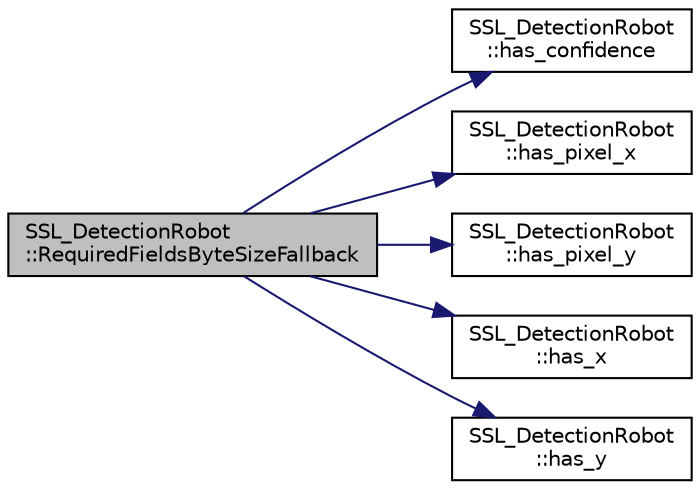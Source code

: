 digraph "SSL_DetectionRobot::RequiredFieldsByteSizeFallback"
{
 // INTERACTIVE_SVG=YES
  edge [fontname="Helvetica",fontsize="10",labelfontname="Helvetica",labelfontsize="10"];
  node [fontname="Helvetica",fontsize="10",shape=record];
  rankdir="LR";
  Node1 [label="SSL_DetectionRobot\l::RequiredFieldsByteSizeFallback",height=0.2,width=0.4,color="black", fillcolor="grey75", style="filled", fontcolor="black"];
  Node1 -> Node2 [color="midnightblue",fontsize="10",style="solid",fontname="Helvetica"];
  Node2 [label="SSL_DetectionRobot\l::has_confidence",height=0.2,width=0.4,color="black", fillcolor="white", style="filled",URL="$d0/d30/class_s_s_l___detection_robot.html#ac93d3192da665905bf6ef4527df2add9"];
  Node1 -> Node3 [color="midnightblue",fontsize="10",style="solid",fontname="Helvetica"];
  Node3 [label="SSL_DetectionRobot\l::has_pixel_x",height=0.2,width=0.4,color="black", fillcolor="white", style="filled",URL="$d0/d30/class_s_s_l___detection_robot.html#acae3258c0cd82925d17771b7db3ea9f4"];
  Node1 -> Node4 [color="midnightblue",fontsize="10",style="solid",fontname="Helvetica"];
  Node4 [label="SSL_DetectionRobot\l::has_pixel_y",height=0.2,width=0.4,color="black", fillcolor="white", style="filled",URL="$d0/d30/class_s_s_l___detection_robot.html#a8e9468a2315b05731e0d37f496b3ef47"];
  Node1 -> Node5 [color="midnightblue",fontsize="10",style="solid",fontname="Helvetica"];
  Node5 [label="SSL_DetectionRobot\l::has_x",height=0.2,width=0.4,color="black", fillcolor="white", style="filled",URL="$d0/d30/class_s_s_l___detection_robot.html#a7d2e964063b60363bbe580200c4aa8e1"];
  Node1 -> Node6 [color="midnightblue",fontsize="10",style="solid",fontname="Helvetica"];
  Node6 [label="SSL_DetectionRobot\l::has_y",height=0.2,width=0.4,color="black", fillcolor="white", style="filled",URL="$d0/d30/class_s_s_l___detection_robot.html#a1c6405de09273755cf791446e8fd2a3a"];
}
